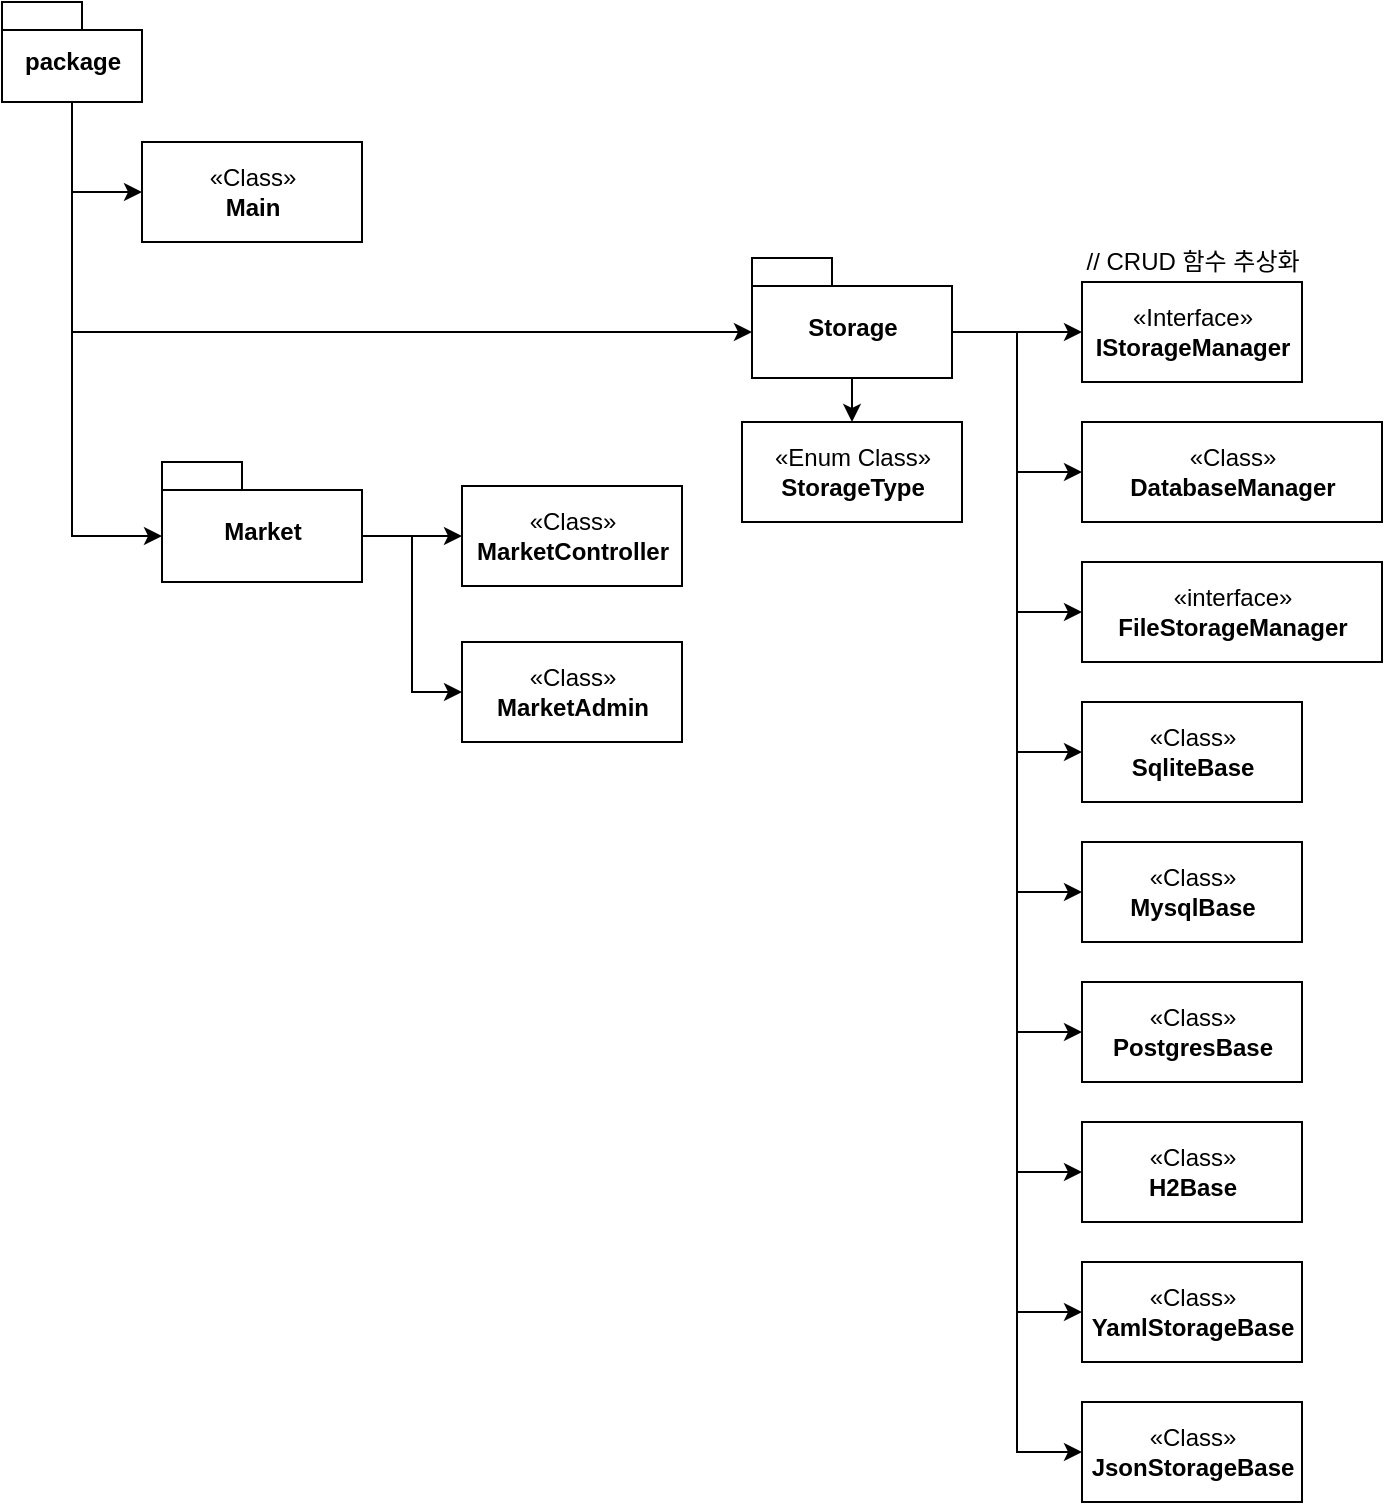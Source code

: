 <mxfile version="16.1.2" type="device" pages="4"><diagram id="8g2l3e9Lh8NWviOe_Osv" name="Package Structure"><mxGraphModel dx="1102" dy="929" grid="1" gridSize="10" guides="1" tooltips="1" connect="1" arrows="1" fold="1" page="1" pageScale="1" pageWidth="1390" pageHeight="980" math="0" shadow="0"><root><mxCell id="jXu5dRuh1sVqrX30nEAy-0"/><mxCell id="jXu5dRuh1sVqrX30nEAy-1" parent="jXu5dRuh1sVqrX30nEAy-0"/><mxCell id="jXu5dRuh1sVqrX30nEAy-5" style="edgeStyle=orthogonalEdgeStyle;rounded=0;orthogonalLoop=1;jettySize=auto;html=1;exitX=0.5;exitY=1;exitDx=0;exitDy=0;exitPerimeter=0;entryX=0;entryY=0.5;entryDx=0;entryDy=0;" parent="jXu5dRuh1sVqrX30nEAy-1" source="jXu5dRuh1sVqrX30nEAy-2" target="jXu5dRuh1sVqrX30nEAy-4" edge="1"><mxGeometry relative="1" as="geometry"/></mxCell><mxCell id="jXu5dRuh1sVqrX30nEAy-77" style="edgeStyle=orthogonalEdgeStyle;rounded=0;orthogonalLoop=1;jettySize=auto;html=1;exitX=0.5;exitY=1;exitDx=0;exitDy=0;exitPerimeter=0;entryX=0;entryY=0;entryDx=0;entryDy=37;entryPerimeter=0;" parent="jXu5dRuh1sVqrX30nEAy-1" source="jXu5dRuh1sVqrX30nEAy-2" target="jXu5dRuh1sVqrX30nEAy-74" edge="1"><mxGeometry relative="1" as="geometry"/></mxCell><mxCell id="vdqE6LDT6E_JYfUfkKG8-2" style="edgeStyle=orthogonalEdgeStyle;rounded=0;orthogonalLoop=1;jettySize=auto;html=1;exitX=0.5;exitY=1;exitDx=0;exitDy=0;exitPerimeter=0;entryX=0;entryY=0;entryDx=0;entryDy=37;entryPerimeter=0;" parent="jXu5dRuh1sVqrX30nEAy-1" source="jXu5dRuh1sVqrX30nEAy-2" target="vdqE6LDT6E_JYfUfkKG8-1" edge="1"><mxGeometry relative="1" as="geometry"/></mxCell><mxCell id="jXu5dRuh1sVqrX30nEAy-2" value="package" style="shape=folder;fontStyle=1;spacingTop=10;tabWidth=40;tabHeight=14;tabPosition=left;html=1;" parent="jXu5dRuh1sVqrX30nEAy-1" vertex="1"><mxGeometry x="120" y="80" width="70" height="50" as="geometry"/></mxCell><mxCell id="jXu5dRuh1sVqrX30nEAy-4" value="«Class»&lt;br&gt;&lt;b&gt;Main&lt;/b&gt;" style="html=1;" parent="jXu5dRuh1sVqrX30nEAy-1" vertex="1"><mxGeometry x="190" y="150" width="110" height="50" as="geometry"/></mxCell><mxCell id="vdqE6LDT6E_JYfUfkKG8-0" value="" style="group" parent="jXu5dRuh1sVqrX30nEAy-1" vertex="1" connectable="0"><mxGeometry x="495" y="200" width="315" height="630" as="geometry"/></mxCell><mxCell id="jXu5dRuh1sVqrX30nEAy-6" value="«Interface»&lt;br&gt;&lt;b&gt;IStorageManager&lt;/b&gt;" style="html=1;" parent="vdqE6LDT6E_JYfUfkKG8-0" vertex="1"><mxGeometry x="165" y="20" width="110" height="50" as="geometry"/></mxCell><mxCell id="jXu5dRuh1sVqrX30nEAy-10" value="«Class»&lt;br&gt;&lt;b&gt;DatabaseManager&lt;/b&gt;" style="html=1;" parent="vdqE6LDT6E_JYfUfkKG8-0" vertex="1"><mxGeometry x="165" y="90" width="150" height="50" as="geometry"/></mxCell><mxCell id="jXu5dRuh1sVqrX30nEAy-11" value="«Class»&lt;br&gt;&lt;b&gt;YamlStorageBase&lt;/b&gt;" style="html=1;" parent="vdqE6LDT6E_JYfUfkKG8-0" vertex="1"><mxGeometry x="165" y="510" width="110" height="50" as="geometry"/></mxCell><mxCell id="jXu5dRuh1sVqrX30nEAy-12" value="«Class»&lt;br&gt;&lt;b&gt;JsonStorageBase&lt;/b&gt;" style="html=1;" parent="vdqE6LDT6E_JYfUfkKG8-0" vertex="1"><mxGeometry x="165" y="580" width="110" height="50" as="geometry"/></mxCell><mxCell id="jXu5dRuh1sVqrX30nEAy-16" value="«Class»&lt;br&gt;&lt;b&gt;SqliteBase&lt;/b&gt;" style="html=1;" parent="vdqE6LDT6E_JYfUfkKG8-0" vertex="1"><mxGeometry x="165" y="230" width="110" height="50" as="geometry"/></mxCell><mxCell id="jXu5dRuh1sVqrX30nEAy-17" value="«Class»&lt;br&gt;&lt;b&gt;MysqlBase&lt;/b&gt;" style="html=1;" parent="vdqE6LDT6E_JYfUfkKG8-0" vertex="1"><mxGeometry x="165" y="300" width="110" height="50" as="geometry"/></mxCell><mxCell id="jXu5dRuh1sVqrX30nEAy-18" value="«Class»&lt;br&gt;&lt;b&gt;PostgresBase&lt;/b&gt;" style="html=1;" parent="vdqE6LDT6E_JYfUfkKG8-0" vertex="1"><mxGeometry x="165" y="370" width="110" height="50" as="geometry"/></mxCell><mxCell id="jXu5dRuh1sVqrX30nEAy-19" value="«Class»&lt;br&gt;&lt;b&gt;H2Base&lt;/b&gt;" style="html=1;" parent="vdqE6LDT6E_JYfUfkKG8-0" vertex="1"><mxGeometry x="165" y="440" width="110" height="50" as="geometry"/></mxCell><mxCell id="jXu5dRuh1sVqrX30nEAy-33" value="«interface»&lt;br&gt;&lt;b&gt;FileStorageManager&lt;/b&gt;" style="html=1;" parent="vdqE6LDT6E_JYfUfkKG8-0" vertex="1"><mxGeometry x="165" y="160" width="150" height="50" as="geometry"/></mxCell><mxCell id="jXu5dRuh1sVqrX30nEAy-69" value="// CRUD 함수 추상화" style="text;html=1;align=center;verticalAlign=middle;resizable=0;points=[];autosize=1;strokeColor=none;fillColor=none;" parent="vdqE6LDT6E_JYfUfkKG8-0" vertex="1"><mxGeometry x="155" width="130" height="20" as="geometry"/></mxCell><mxCell id="jXu5dRuh1sVqrX30nEAy-78" style="edgeStyle=orthogonalEdgeStyle;rounded=0;orthogonalLoop=1;jettySize=auto;html=1;exitX=0;exitY=0;exitDx=100;exitDy=37;exitPerimeter=0;entryX=0;entryY=0.5;entryDx=0;entryDy=0;" parent="vdqE6LDT6E_JYfUfkKG8-0" source="jXu5dRuh1sVqrX30nEAy-74" target="jXu5dRuh1sVqrX30nEAy-6" edge="1"><mxGeometry relative="1" as="geometry"/></mxCell><mxCell id="jXu5dRuh1sVqrX30nEAy-79" style="edgeStyle=orthogonalEdgeStyle;rounded=0;orthogonalLoop=1;jettySize=auto;html=1;exitX=0;exitY=0;exitDx=100;exitDy=37;exitPerimeter=0;entryX=0;entryY=0.5;entryDx=0;entryDy=0;" parent="vdqE6LDT6E_JYfUfkKG8-0" source="jXu5dRuh1sVqrX30nEAy-74" target="jXu5dRuh1sVqrX30nEAy-10" edge="1"><mxGeometry relative="1" as="geometry"/></mxCell><mxCell id="jXu5dRuh1sVqrX30nEAy-80" style="edgeStyle=orthogonalEdgeStyle;rounded=0;orthogonalLoop=1;jettySize=auto;html=1;exitX=0;exitY=0;exitDx=100;exitDy=37;exitPerimeter=0;entryX=0;entryY=0.5;entryDx=0;entryDy=0;" parent="vdqE6LDT6E_JYfUfkKG8-0" source="jXu5dRuh1sVqrX30nEAy-74" target="jXu5dRuh1sVqrX30nEAy-33" edge="1"><mxGeometry relative="1" as="geometry"/></mxCell><mxCell id="jXu5dRuh1sVqrX30nEAy-81" style="edgeStyle=orthogonalEdgeStyle;rounded=0;orthogonalLoop=1;jettySize=auto;html=1;exitX=0;exitY=0;exitDx=100;exitDy=37;exitPerimeter=0;entryX=0;entryY=0.5;entryDx=0;entryDy=0;" parent="vdqE6LDT6E_JYfUfkKG8-0" source="jXu5dRuh1sVqrX30nEAy-74" target="jXu5dRuh1sVqrX30nEAy-16" edge="1"><mxGeometry relative="1" as="geometry"/></mxCell><mxCell id="jXu5dRuh1sVqrX30nEAy-82" style="edgeStyle=orthogonalEdgeStyle;rounded=0;orthogonalLoop=1;jettySize=auto;html=1;exitX=0;exitY=0;exitDx=100;exitDy=37;exitPerimeter=0;entryX=0;entryY=0.5;entryDx=0;entryDy=0;" parent="vdqE6LDT6E_JYfUfkKG8-0" source="jXu5dRuh1sVqrX30nEAy-74" target="jXu5dRuh1sVqrX30nEAy-17" edge="1"><mxGeometry relative="1" as="geometry"/></mxCell><mxCell id="jXu5dRuh1sVqrX30nEAy-83" style="edgeStyle=orthogonalEdgeStyle;rounded=0;orthogonalLoop=1;jettySize=auto;html=1;exitX=0;exitY=0;exitDx=100;exitDy=37;exitPerimeter=0;entryX=0;entryY=0.5;entryDx=0;entryDy=0;" parent="vdqE6LDT6E_JYfUfkKG8-0" source="jXu5dRuh1sVqrX30nEAy-74" target="jXu5dRuh1sVqrX30nEAy-18" edge="1"><mxGeometry relative="1" as="geometry"/></mxCell><mxCell id="jXu5dRuh1sVqrX30nEAy-84" style="edgeStyle=orthogonalEdgeStyle;rounded=0;orthogonalLoop=1;jettySize=auto;html=1;exitX=0;exitY=0;exitDx=100;exitDy=37;exitPerimeter=0;entryX=0;entryY=0.5;entryDx=0;entryDy=0;" parent="vdqE6LDT6E_JYfUfkKG8-0" source="jXu5dRuh1sVqrX30nEAy-74" target="jXu5dRuh1sVqrX30nEAy-19" edge="1"><mxGeometry relative="1" as="geometry"/></mxCell><mxCell id="jXu5dRuh1sVqrX30nEAy-85" style="edgeStyle=orthogonalEdgeStyle;rounded=0;orthogonalLoop=1;jettySize=auto;html=1;exitX=0;exitY=0;exitDx=100;exitDy=37;exitPerimeter=0;entryX=0;entryY=0.5;entryDx=0;entryDy=0;" parent="vdqE6LDT6E_JYfUfkKG8-0" source="jXu5dRuh1sVqrX30nEAy-74" target="jXu5dRuh1sVqrX30nEAy-11" edge="1"><mxGeometry relative="1" as="geometry"/></mxCell><mxCell id="jXu5dRuh1sVqrX30nEAy-86" style="edgeStyle=orthogonalEdgeStyle;rounded=0;orthogonalLoop=1;jettySize=auto;html=1;exitX=0;exitY=0;exitDx=100;exitDy=37;exitPerimeter=0;entryX=0;entryY=0.5;entryDx=0;entryDy=0;" parent="vdqE6LDT6E_JYfUfkKG8-0" source="jXu5dRuh1sVqrX30nEAy-74" target="jXu5dRuh1sVqrX30nEAy-12" edge="1"><mxGeometry relative="1" as="geometry"/></mxCell><mxCell id="7xjHaD5DEUWvmYh5UpQe-1" style="edgeStyle=orthogonalEdgeStyle;rounded=0;orthogonalLoop=1;jettySize=auto;html=1;exitX=0.5;exitY=1;exitDx=0;exitDy=0;exitPerimeter=0;entryX=0.5;entryY=0;entryDx=0;entryDy=0;" parent="vdqE6LDT6E_JYfUfkKG8-0" source="jXu5dRuh1sVqrX30nEAy-74" target="7xjHaD5DEUWvmYh5UpQe-0" edge="1"><mxGeometry relative="1" as="geometry"/></mxCell><mxCell id="jXu5dRuh1sVqrX30nEAy-74" value="Storage" style="shape=folder;fontStyle=1;spacingTop=10;tabWidth=40;tabHeight=14;tabPosition=left;html=1;" parent="vdqE6LDT6E_JYfUfkKG8-0" vertex="1"><mxGeometry y="8" width="100" height="60" as="geometry"/></mxCell><mxCell id="7xjHaD5DEUWvmYh5UpQe-0" value="«Enum Class»&lt;br&gt;&lt;b&gt;StorageType&lt;/b&gt;" style="html=1;" parent="vdqE6LDT6E_JYfUfkKG8-0" vertex="1"><mxGeometry x="-5" y="90" width="110" height="50" as="geometry"/></mxCell><mxCell id="vdqE6LDT6E_JYfUfkKG8-4" style="edgeStyle=orthogonalEdgeStyle;rounded=0;orthogonalLoop=1;jettySize=auto;html=1;exitX=0;exitY=0;exitDx=100;exitDy=37;exitPerimeter=0;entryX=0;entryY=0.5;entryDx=0;entryDy=0;" parent="jXu5dRuh1sVqrX30nEAy-1" source="vdqE6LDT6E_JYfUfkKG8-1" target="vdqE6LDT6E_JYfUfkKG8-3" edge="1"><mxGeometry relative="1" as="geometry"/></mxCell><mxCell id="vdqE6LDT6E_JYfUfkKG8-6" style="edgeStyle=orthogonalEdgeStyle;rounded=0;orthogonalLoop=1;jettySize=auto;html=1;exitX=0;exitY=0;exitDx=100;exitDy=37;exitPerimeter=0;entryX=0;entryY=0.5;entryDx=0;entryDy=0;" parent="jXu5dRuh1sVqrX30nEAy-1" source="vdqE6LDT6E_JYfUfkKG8-1" target="vdqE6LDT6E_JYfUfkKG8-5" edge="1"><mxGeometry relative="1" as="geometry"/></mxCell><mxCell id="vdqE6LDT6E_JYfUfkKG8-1" value="Market" style="shape=folder;fontStyle=1;spacingTop=10;tabWidth=40;tabHeight=14;tabPosition=left;html=1;" parent="jXu5dRuh1sVqrX30nEAy-1" vertex="1"><mxGeometry x="200" y="310" width="100" height="60" as="geometry"/></mxCell><mxCell id="vdqE6LDT6E_JYfUfkKG8-3" value="«Class»&lt;br&gt;&lt;b&gt;MarketController&lt;/b&gt;" style="html=1;" parent="jXu5dRuh1sVqrX30nEAy-1" vertex="1"><mxGeometry x="350" y="322" width="110" height="50" as="geometry"/></mxCell><mxCell id="vdqE6LDT6E_JYfUfkKG8-5" value="«Class»&lt;br&gt;&lt;b&gt;MarketAdmin&lt;/b&gt;" style="html=1;" parent="jXu5dRuh1sVqrX30nEAy-1" vertex="1"><mxGeometry x="350" y="400" width="110" height="50" as="geometry"/></mxCell></root></mxGraphModel></diagram><diagram id="dvXfY3MOmKJrfFcrM4t0" name="Storage Package"><mxGraphModel dx="1550" dy="929" grid="1" gridSize="10" guides="1" tooltips="1" connect="1" arrows="1" fold="1" page="1" pageScale="1" pageWidth="1390" pageHeight="980" math="0" shadow="0"><root><mxCell id="-0ZvyyJkKlwgcJBBFP4B-0"/><mxCell id="-0ZvyyJkKlwgcJBBFP4B-1" parent="-0ZvyyJkKlwgcJBBFP4B-0"/><mxCell id="VVqCpfCaIv6gFy38LGN5-2" value="" style="group" parent="-0ZvyyJkKlwgcJBBFP4B-1" vertex="1" connectable="0"><mxGeometry x="160" y="80" width="700" height="520" as="geometry"/></mxCell><mxCell id="VVqCpfCaIv6gFy38LGN5-1" value="" style="rounded=0;whiteSpace=wrap;html=1;" parent="VVqCpfCaIv6gFy38LGN5-2" vertex="1"><mxGeometry width="700" height="520" as="geometry"/></mxCell><mxCell id="C9tClRJmRuyTmzDapR5P-0" value="" style="group" parent="VVqCpfCaIv6gFy38LGN5-2" vertex="1" connectable="0"><mxGeometry x="70" y="40" width="620" height="430" as="geometry"/></mxCell><mxCell id="C9tClRJmRuyTmzDapR5P-1" value="«Interface»&lt;br&gt;&lt;b&gt;DatabaseManager&lt;/b&gt;" style="html=1;" parent="C9tClRJmRuyTmzDapR5P-0" vertex="1"><mxGeometry x="270" y="20" width="110" height="50" as="geometry"/></mxCell><mxCell id="C9tClRJmRuyTmzDapR5P-2" value="«Class»&lt;br&gt;&lt;b&gt;SqliteBase&lt;/b&gt;" style="html=1;" parent="C9tClRJmRuyTmzDapR5P-0" vertex="1"><mxGeometry y="380" width="110" height="50" as="geometry"/></mxCell><mxCell id="C9tClRJmRuyTmzDapR5P-3" value="«Class»&lt;br&gt;&lt;b&gt;MysqlBase&lt;/b&gt;" style="html=1;" parent="C9tClRJmRuyTmzDapR5P-0" vertex="1"><mxGeometry x="135" y="130" width="110" height="50" as="geometry"/></mxCell><mxCell id="C9tClRJmRuyTmzDapR5P-4" style="edgeStyle=orthogonalEdgeStyle;rounded=0;orthogonalLoop=1;jettySize=auto;html=1;exitX=0.5;exitY=1;exitDx=0;exitDy=0;entryX=0.75;entryY=0;entryDx=0;entryDy=0;" parent="C9tClRJmRuyTmzDapR5P-0" source="C9tClRJmRuyTmzDapR5P-1" target="C9tClRJmRuyTmzDapR5P-3" edge="1"><mxGeometry relative="1" as="geometry"/></mxCell><mxCell id="C9tClRJmRuyTmzDapR5P-5" value="«Class»&lt;br&gt;&lt;b&gt;PostgresBase&lt;/b&gt;" style="html=1;" parent="C9tClRJmRuyTmzDapR5P-0" vertex="1"><mxGeometry x="270" y="130" width="110" height="50" as="geometry"/></mxCell><mxCell id="C9tClRJmRuyTmzDapR5P-6" style="edgeStyle=orthogonalEdgeStyle;rounded=0;orthogonalLoop=1;jettySize=auto;html=1;exitX=0.5;exitY=1;exitDx=0;exitDy=0;entryX=0.75;entryY=0;entryDx=0;entryDy=0;" parent="C9tClRJmRuyTmzDapR5P-0" source="C9tClRJmRuyTmzDapR5P-1" target="C9tClRJmRuyTmzDapR5P-5" edge="1"><mxGeometry relative="1" as="geometry"/></mxCell><mxCell id="C9tClRJmRuyTmzDapR5P-7" value="«Class»&lt;br&gt;&lt;b&gt;H2Base&lt;/b&gt;" style="html=1;" parent="C9tClRJmRuyTmzDapR5P-0" vertex="1"><mxGeometry x="390" y="380" width="110" height="50" as="geometry"/></mxCell><mxCell id="C9tClRJmRuyTmzDapR5P-8" value="«Class»&lt;br&gt;&lt;b&gt;YamlStorageBase&lt;/b&gt;" style="html=1;" parent="C9tClRJmRuyTmzDapR5P-0" vertex="1"><mxGeometry x="130" y="380" width="110" height="50" as="geometry"/></mxCell><mxCell id="C9tClRJmRuyTmzDapR5P-9" value="«Class»&lt;br&gt;&lt;b&gt;JsonStorageBase&lt;/b&gt;" style="html=1;" parent="C9tClRJmRuyTmzDapR5P-0" vertex="1"><mxGeometry x="260" y="380" width="110" height="50" as="geometry"/></mxCell><mxCell id="C9tClRJmRuyTmzDapR5P-10" style="edgeStyle=orthogonalEdgeStyle;rounded=0;orthogonalLoop=1;jettySize=auto;html=1;exitX=0.5;exitY=1;exitDx=0;exitDy=0;entryX=0.25;entryY=0;entryDx=0;entryDy=0;" parent="C9tClRJmRuyTmzDapR5P-0" source="C9tClRJmRuyTmzDapR5P-14" target="C9tClRJmRuyTmzDapR5P-2" edge="1"><mxGeometry relative="1" as="geometry"/></mxCell><mxCell id="C9tClRJmRuyTmzDapR5P-11" style="edgeStyle=orthogonalEdgeStyle;rounded=0;orthogonalLoop=1;jettySize=auto;html=1;exitX=0.5;exitY=1;exitDx=0;exitDy=0;entryX=0.25;entryY=0;entryDx=0;entryDy=0;" parent="C9tClRJmRuyTmzDapR5P-0" source="C9tClRJmRuyTmzDapR5P-14" target="C9tClRJmRuyTmzDapR5P-8" edge="1"><mxGeometry relative="1" as="geometry"/></mxCell><mxCell id="C9tClRJmRuyTmzDapR5P-12" style="edgeStyle=orthogonalEdgeStyle;rounded=0;orthogonalLoop=1;jettySize=auto;html=1;exitX=0.5;exitY=1;exitDx=0;exitDy=0;entryX=0.25;entryY=0;entryDx=0;entryDy=0;" parent="C9tClRJmRuyTmzDapR5P-0" source="C9tClRJmRuyTmzDapR5P-14" target="C9tClRJmRuyTmzDapR5P-9" edge="1"><mxGeometry relative="1" as="geometry"/></mxCell><mxCell id="C9tClRJmRuyTmzDapR5P-13" style="edgeStyle=orthogonalEdgeStyle;rounded=0;orthogonalLoop=1;jettySize=auto;html=1;exitX=0.5;exitY=1;exitDx=0;exitDy=0;entryX=0.25;entryY=0;entryDx=0;entryDy=0;" parent="C9tClRJmRuyTmzDapR5P-0" source="C9tClRJmRuyTmzDapR5P-14" target="C9tClRJmRuyTmzDapR5P-7" edge="1"><mxGeometry relative="1" as="geometry"/></mxCell><mxCell id="C9tClRJmRuyTmzDapR5P-14" value="«interface»&lt;br&gt;&lt;b&gt;FileStorageManager&lt;/b&gt;" style="html=1;" parent="C9tClRJmRuyTmzDapR5P-0" vertex="1"><mxGeometry x="270" y="250" width="150" height="50" as="geometry"/></mxCell><mxCell id="C9tClRJmRuyTmzDapR5P-15" style="edgeStyle=orthogonalEdgeStyle;rounded=0;orthogonalLoop=1;jettySize=auto;html=1;exitX=0.5;exitY=1;exitDx=0;exitDy=0;entryX=0.75;entryY=0;entryDx=0;entryDy=0;" parent="C9tClRJmRuyTmzDapR5P-0" source="C9tClRJmRuyTmzDapR5P-19" target="C9tClRJmRuyTmzDapR5P-2" edge="1"><mxGeometry relative="1" as="geometry"/></mxCell><mxCell id="C9tClRJmRuyTmzDapR5P-16" style="edgeStyle=orthogonalEdgeStyle;rounded=0;orthogonalLoop=1;jettySize=auto;html=1;exitX=0.5;exitY=1;exitDx=0;exitDy=0;entryX=0.75;entryY=0;entryDx=0;entryDy=0;" parent="C9tClRJmRuyTmzDapR5P-0" source="C9tClRJmRuyTmzDapR5P-19" target="C9tClRJmRuyTmzDapR5P-8" edge="1"><mxGeometry relative="1" as="geometry"/></mxCell><mxCell id="C9tClRJmRuyTmzDapR5P-17" style="edgeStyle=orthogonalEdgeStyle;rounded=0;orthogonalLoop=1;jettySize=auto;html=1;exitX=0.5;exitY=1;exitDx=0;exitDy=0;entryX=0.75;entryY=0;entryDx=0;entryDy=0;" parent="C9tClRJmRuyTmzDapR5P-0" source="C9tClRJmRuyTmzDapR5P-19" target="C9tClRJmRuyTmzDapR5P-9" edge="1"><mxGeometry relative="1" as="geometry"/></mxCell><mxCell id="C9tClRJmRuyTmzDapR5P-18" style="edgeStyle=orthogonalEdgeStyle;rounded=0;orthogonalLoop=1;jettySize=auto;html=1;exitX=0.5;exitY=1;exitDx=0;exitDy=0;entryX=0.75;entryY=0;entryDx=0;entryDy=0;" parent="C9tClRJmRuyTmzDapR5P-0" source="C9tClRJmRuyTmzDapR5P-19" target="C9tClRJmRuyTmzDapR5P-7" edge="1"><mxGeometry relative="1" as="geometry"/></mxCell><mxCell id="C9tClRJmRuyTmzDapR5P-19" value="«Interface»&lt;br&gt;&lt;b&gt;IStorageManager&lt;/b&gt;" style="html=1;" parent="C9tClRJmRuyTmzDapR5P-0" vertex="1"><mxGeometry x="80" y="280" width="110" height="50" as="geometry"/></mxCell><mxCell id="C9tClRJmRuyTmzDapR5P-20" style="edgeStyle=orthogonalEdgeStyle;rounded=0;orthogonalLoop=1;jettySize=auto;html=1;exitX=0.5;exitY=1;exitDx=0;exitDy=0;entryX=0.25;entryY=0;entryDx=0;entryDy=0;" parent="C9tClRJmRuyTmzDapR5P-0" source="C9tClRJmRuyTmzDapR5P-22" target="C9tClRJmRuyTmzDapR5P-3" edge="1"><mxGeometry relative="1" as="geometry"/></mxCell><mxCell id="C9tClRJmRuyTmzDapR5P-21" style="edgeStyle=orthogonalEdgeStyle;rounded=0;orthogonalLoop=1;jettySize=auto;html=1;exitX=0.5;exitY=1;exitDx=0;exitDy=0;entryX=0.25;entryY=0;entryDx=0;entryDy=0;" parent="C9tClRJmRuyTmzDapR5P-0" source="C9tClRJmRuyTmzDapR5P-22" target="C9tClRJmRuyTmzDapR5P-5" edge="1"><mxGeometry relative="1" as="geometry"/></mxCell><mxCell id="C9tClRJmRuyTmzDapR5P-22" value="«Interface»&lt;br&gt;&lt;b&gt;IStorageManager&lt;/b&gt;" style="html=1;" parent="C9tClRJmRuyTmzDapR5P-0" vertex="1"><mxGeometry x="135" y="40" width="110" height="50" as="geometry"/></mxCell><mxCell id="C9tClRJmRuyTmzDapR5P-23" value="// Connection 관리용" style="text;html=1;align=center;verticalAlign=middle;resizable=0;points=[];autosize=1;strokeColor=none;fillColor=none;" parent="C9tClRJmRuyTmzDapR5P-0" vertex="1"><mxGeometry x="260" width="130" height="20" as="geometry"/></mxCell><mxCell id="C9tClRJmRuyTmzDapR5P-24" value="// File Load용" style="text;html=1;align=center;verticalAlign=middle;resizable=0;points=[];autosize=1;strokeColor=none;fillColor=none;" parent="C9tClRJmRuyTmzDapR5P-0" vertex="1"><mxGeometry x="270" y="230" width="90" height="20" as="geometry"/></mxCell><mxCell id="C9tClRJmRuyTmzDapR5P-25" value="// CRUD 함수 추상화" style="text;html=1;align=center;verticalAlign=middle;resizable=0;points=[];autosize=1;strokeColor=none;fillColor=none;" parent="C9tClRJmRuyTmzDapR5P-0" vertex="1"><mxGeometry x="125" y="20" width="130" height="20" as="geometry"/></mxCell><mxCell id="C9tClRJmRuyTmzDapR5P-26" value="// CRUD 함수 추상화" style="text;html=1;align=center;verticalAlign=middle;resizable=0;points=[];autosize=1;strokeColor=none;fillColor=none;" parent="C9tClRJmRuyTmzDapR5P-0" vertex="1"><mxGeometry x="70" y="260" width="130" height="20" as="geometry"/></mxCell><mxCell id="C9tClRJmRuyTmzDapR5P-27" style="edgeStyle=orthogonalEdgeStyle;rounded=0;orthogonalLoop=1;jettySize=auto;html=1;exitX=0;exitY=0.5;exitDx=0;exitDy=0;entryX=0.5;entryY=1;entryDx=0;entryDy=0;" parent="C9tClRJmRuyTmzDapR5P-0" source="C9tClRJmRuyTmzDapR5P-31" target="C9tClRJmRuyTmzDapR5P-5" edge="1"><mxGeometry relative="1" as="geometry"/></mxCell><mxCell id="C9tClRJmRuyTmzDapR5P-28" style="edgeStyle=orthogonalEdgeStyle;rounded=0;orthogonalLoop=1;jettySize=auto;html=1;exitX=0;exitY=0.5;exitDx=0;exitDy=0;" parent="C9tClRJmRuyTmzDapR5P-0" source="C9tClRJmRuyTmzDapR5P-31" target="C9tClRJmRuyTmzDapR5P-3" edge="1"><mxGeometry relative="1" as="geometry"/></mxCell><mxCell id="C9tClRJmRuyTmzDapR5P-29" style="edgeStyle=orthogonalEdgeStyle;rounded=0;orthogonalLoop=1;jettySize=auto;html=1;exitX=0.5;exitY=1;exitDx=0;exitDy=0;entryX=0.5;entryY=1;entryDx=0;entryDy=0;" parent="C9tClRJmRuyTmzDapR5P-0" source="C9tClRJmRuyTmzDapR5P-31" target="C9tClRJmRuyTmzDapR5P-7" edge="1"><mxGeometry relative="1" as="geometry"/></mxCell><mxCell id="C9tClRJmRuyTmzDapR5P-30" style="edgeStyle=orthogonalEdgeStyle;rounded=0;orthogonalLoop=1;jettySize=auto;html=1;exitX=0.5;exitY=1;exitDx=0;exitDy=0;entryX=0.5;entryY=1;entryDx=0;entryDy=0;" parent="C9tClRJmRuyTmzDapR5P-0" source="C9tClRJmRuyTmzDapR5P-31" target="C9tClRJmRuyTmzDapR5P-2" edge="1"><mxGeometry relative="1" as="geometry"/></mxCell><mxCell id="C9tClRJmRuyTmzDapR5P-31" value="«Class»&lt;br&gt;&lt;b&gt;SqlBase&lt;/b&gt;" style="html=1;" parent="C9tClRJmRuyTmzDapR5P-0" vertex="1"><mxGeometry x="500" y="190" width="110" height="50" as="geometry"/></mxCell><mxCell id="C9tClRJmRuyTmzDapR5P-32" value="// CRUD SQL 구현용" style="text;html=1;align=center;verticalAlign=middle;resizable=0;points=[];autosize=1;strokeColor=none;fillColor=none;" parent="C9tClRJmRuyTmzDapR5P-0" vertex="1"><mxGeometry x="490" y="170" width="130" height="20" as="geometry"/></mxCell><mxCell id="VVqCpfCaIv6gFy38LGN5-0" value="Storage" style="shape=folder;fontStyle=1;spacingTop=10;tabWidth=40;tabHeight=14;tabPosition=left;html=1;" parent="VVqCpfCaIv6gFy38LGN5-2" vertex="1"><mxGeometry x="20" y="20" width="140" height="75" as="geometry"/></mxCell></root></mxGraphModel></diagram><diagram id="7A-Eyk3ic3h2607zJFtM" name="Storage Implement"><mxGraphModel dx="1038" dy="641" grid="1" gridSize="10" guides="1" tooltips="1" connect="1" arrows="1" fold="1" page="1" pageScale="1" pageWidth="1390" pageHeight="980" math="0" shadow="0"><root><mxCell id="dFdHJvfPkQv6l0FPiZsA-0"/><mxCell id="dFdHJvfPkQv6l0FPiZsA-1" parent="dFdHJvfPkQv6l0FPiZsA-0"/><mxCell id="SrhXeDjsMkliScoEDsfC-0" value="" style="group" parent="dFdHJvfPkQv6l0FPiZsA-1" vertex="1" connectable="0"><mxGeometry x="40" y="20" width="670" height="450" as="geometry"/></mxCell><mxCell id="SrhXeDjsMkliScoEDsfC-1" value="" style="rounded=0;whiteSpace=wrap;html=1;" parent="SrhXeDjsMkliScoEDsfC-0" vertex="1"><mxGeometry width="670" height="450" as="geometry"/></mxCell><mxCell id="SrhXeDjsMkliScoEDsfC-3" value="«Interface»&lt;br&gt;&lt;b&gt;DatabaseManager&lt;/b&gt;" style="html=1;" parent="SrhXeDjsMkliScoEDsfC-0" vertex="1"><mxGeometry x="122.429" y="229.993" width="105.286" height="43.269" as="geometry"/></mxCell><mxCell id="SrhXeDjsMkliScoEDsfC-5" value="«Class»&lt;br&gt;&lt;b&gt;MysqlBase&lt;/b&gt;" style="html=1;" parent="SrhXeDjsMkliScoEDsfC-0" vertex="1"><mxGeometry x="80.074" y="376.725" width="105.286" height="43.269" as="geometry"/></mxCell><mxCell id="SrhXeDjsMkliScoEDsfC-25" value="// Connection 관리용" style="text;html=1;align=center;verticalAlign=middle;resizable=0;points=[];autosize=1;strokeColor=none;fillColor=none;" parent="SrhXeDjsMkliScoEDsfC-0" vertex="1"><mxGeometry x="110.067" y="209.995" width="130" height="20" as="geometry"/></mxCell><mxCell id="SrhXeDjsMkliScoEDsfC-115" value="«Class»&lt;br&gt;&lt;b&gt;SqlBase&lt;/b&gt;" style="html=1;" parent="SrhXeDjsMkliScoEDsfC-0" vertex="1"><mxGeometry x="269.641" y="270.568" width="105.286" height="43.269" as="geometry"/></mxCell><mxCell id="SrhXeDjsMkliScoEDsfC-35" value="Storage" style="shape=folder;fontStyle=1;spacingTop=10;tabWidth=40;tabHeight=14;tabPosition=left;html=1;" parent="SrhXeDjsMkliScoEDsfC-0" vertex="1"><mxGeometry x="19.143" y="17.308" width="134" height="64.904" as="geometry"/></mxCell><mxCell id="SrhXeDjsMkliScoEDsfC-34" value="// CRUD SQL 구현용" style="text;html=1;align=center;verticalAlign=middle;resizable=0;points=[];autosize=1;strokeColor=none;fillColor=none;" parent="SrhXeDjsMkliScoEDsfC-0" vertex="1"><mxGeometry x="238.07" y="253.261" width="130" height="20" as="geometry"/></mxCell><mxCell id="SrhXeDjsMkliScoEDsfC-117" style="edgeStyle=orthogonalEdgeStyle;rounded=0;orthogonalLoop=1;jettySize=auto;html=1;exitX=0.5;exitY=0;exitDx=0;exitDy=0;" parent="SrhXeDjsMkliScoEDsfC-0" source="SrhXeDjsMkliScoEDsfC-5" target="SrhXeDjsMkliScoEDsfC-115" edge="1"><mxGeometry relative="1" as="geometry"/></mxCell><mxCell id="SrhXeDjsMkliScoEDsfC-121" style="edgeStyle=orthogonalEdgeStyle;rounded=0;orthogonalLoop=1;jettySize=auto;html=1;exitX=0.25;exitY=0;exitDx=0;exitDy=0;entryX=0.5;entryY=1;entryDx=0;entryDy=0;" parent="SrhXeDjsMkliScoEDsfC-0" source="SrhXeDjsMkliScoEDsfC-5" target="SrhXeDjsMkliScoEDsfC-3" edge="1"><mxGeometry relative="1" as="geometry"/></mxCell><mxCell id="SrhXeDjsMkliScoEDsfC-119" style="edgeStyle=orthogonalEdgeStyle;rounded=0;orthogonalLoop=1;jettySize=auto;html=1;exitX=0.5;exitY=0;exitDx=0;exitDy=0;" parent="SrhXeDjsMkliScoEDsfC-0" source="SrhXeDjsMkliScoEDsfC-9" target="SrhXeDjsMkliScoEDsfC-115" edge="1"><mxGeometry relative="1" as="geometry"/></mxCell><mxCell id="SrhXeDjsMkliScoEDsfC-123" style="edgeStyle=orthogonalEdgeStyle;rounded=0;orthogonalLoop=1;jettySize=auto;html=1;exitX=0.25;exitY=0;exitDx=0;exitDy=0;entryX=0.5;entryY=1;entryDx=0;entryDy=0;" parent="SrhXeDjsMkliScoEDsfC-0" source="SrhXeDjsMkliScoEDsfC-9" target="SrhXeDjsMkliScoEDsfC-16" edge="1"><mxGeometry relative="1" as="geometry"/></mxCell><mxCell id="SrhXeDjsMkliScoEDsfC-9" value="«Class»&lt;br&gt;&lt;b&gt;H2Base&lt;/b&gt;" style="html=1;" parent="SrhXeDjsMkliScoEDsfC-0" vertex="1"><mxGeometry x="445.066" y="376.722" width="105.286" height="43.269" as="geometry"/></mxCell><mxCell id="SrhXeDjsMkliScoEDsfC-16" value="«interface»&lt;br&gt;&lt;b&gt;FileStorageManager&lt;/b&gt;" style="html=1;" parent="SrhXeDjsMkliScoEDsfC-0" vertex="1"><mxGeometry x="399.629" y="59.332" width="143.571" height="43.269" as="geometry"/></mxCell><mxCell id="SrhXeDjsMkliScoEDsfC-26" value="// File Load용" style="text;html=1;align=center;verticalAlign=middle;resizable=0;points=[];autosize=1;strokeColor=none;fillColor=none;" parent="SrhXeDjsMkliScoEDsfC-0" vertex="1"><mxGeometry x="426.419" y="40.004" width="90" height="20" as="geometry"/></mxCell><mxCell id="SrhXeDjsMkliScoEDsfC-120" style="edgeStyle=orthogonalEdgeStyle;rounded=0;orthogonalLoop=1;jettySize=auto;html=1;exitX=0.5;exitY=0;exitDx=0;exitDy=0;entryX=0.5;entryY=1;entryDx=0;entryDy=0;" parent="SrhXeDjsMkliScoEDsfC-0" source="SrhXeDjsMkliScoEDsfC-115" target="SrhXeDjsMkliScoEDsfC-24" edge="1"><mxGeometry relative="1" as="geometry"/></mxCell><mxCell id="SrhXeDjsMkliScoEDsfC-24" value="«Interface»&lt;br&gt;&lt;b&gt;IStorageManager&lt;/b&gt;" style="html=1;" parent="SrhXeDjsMkliScoEDsfC-0" vertex="1"><mxGeometry x="269.644" y="60.001" width="105.286" height="43.269" as="geometry"/></mxCell><mxCell id="SrhXeDjsMkliScoEDsfC-27" value="// CRUD 함수 추상화" style="text;html=1;align=center;verticalAlign=middle;resizable=0;points=[];autosize=1;strokeColor=none;fillColor=none;" parent="SrhXeDjsMkliScoEDsfC-0" vertex="1"><mxGeometry x="260.283" y="40.003" width="130" height="20" as="geometry"/></mxCell><mxCell id="SrhXeDjsMkliScoEDsfC-4" value="«Class»&lt;br&gt;&lt;b&gt;SqliteBase&lt;/b&gt;" style="html=1;" parent="SrhXeDjsMkliScoEDsfC-0" vertex="1"><mxGeometry x="321.13" y="376.722" width="105.286" height="43.269" as="geometry"/></mxCell><mxCell id="SrhXeDjsMkliScoEDsfC-116" style="edgeStyle=orthogonalEdgeStyle;rounded=0;orthogonalLoop=1;jettySize=auto;html=1;exitX=0.5;exitY=0;exitDx=0;exitDy=0;" parent="SrhXeDjsMkliScoEDsfC-0" source="SrhXeDjsMkliScoEDsfC-4" target="SrhXeDjsMkliScoEDsfC-115" edge="1"><mxGeometry relative="1" as="geometry"/></mxCell><mxCell id="SrhXeDjsMkliScoEDsfC-124" style="edgeStyle=orthogonalEdgeStyle;rounded=0;orthogonalLoop=1;jettySize=auto;html=1;exitX=0.75;exitY=0;exitDx=0;exitDy=0;" parent="SrhXeDjsMkliScoEDsfC-0" source="SrhXeDjsMkliScoEDsfC-4" target="SrhXeDjsMkliScoEDsfC-16" edge="1"><mxGeometry relative="1" as="geometry"/></mxCell><mxCell id="SrhXeDjsMkliScoEDsfC-7" value="«Class»&lt;br&gt;&lt;b&gt;PostgresBase&lt;/b&gt;" style="html=1;" parent="SrhXeDjsMkliScoEDsfC-0" vertex="1"><mxGeometry x="200.069" y="376.725" width="105.286" height="43.269" as="geometry"/></mxCell><mxCell id="SrhXeDjsMkliScoEDsfC-118" style="edgeStyle=orthogonalEdgeStyle;rounded=0;orthogonalLoop=1;jettySize=auto;html=1;exitX=0.5;exitY=0;exitDx=0;exitDy=0;" parent="SrhXeDjsMkliScoEDsfC-0" source="SrhXeDjsMkliScoEDsfC-7" target="SrhXeDjsMkliScoEDsfC-115" edge="1"><mxGeometry relative="1" as="geometry"/></mxCell><mxCell id="SrhXeDjsMkliScoEDsfC-122" style="edgeStyle=orthogonalEdgeStyle;rounded=0;orthogonalLoop=1;jettySize=auto;html=1;exitX=0.25;exitY=0;exitDx=0;exitDy=0;" parent="SrhXeDjsMkliScoEDsfC-0" source="SrhXeDjsMkliScoEDsfC-7" target="SrhXeDjsMkliScoEDsfC-3" edge="1"><mxGeometry relative="1" as="geometry"/></mxCell><mxCell id="SrhXeDjsMkliScoEDsfC-152" style="edgeStyle=orthogonalEdgeStyle;rounded=0;orthogonalLoop=1;jettySize=auto;html=1;exitX=0.75;exitY=0;exitDx=0;exitDy=0;" parent="SrhXeDjsMkliScoEDsfC-0" source="SrhXeDjsMkliScoEDsfC-11" target="SrhXeDjsMkliScoEDsfC-16" edge="1"><mxGeometry relative="1" as="geometry"/></mxCell><mxCell id="SrhXeDjsMkliScoEDsfC-153" style="edgeStyle=orthogonalEdgeStyle;rounded=0;orthogonalLoop=1;jettySize=auto;html=1;exitX=0.25;exitY=0;exitDx=0;exitDy=0;" parent="SrhXeDjsMkliScoEDsfC-0" source="SrhXeDjsMkliScoEDsfC-11" target="SrhXeDjsMkliScoEDsfC-24" edge="1"><mxGeometry relative="1" as="geometry"/></mxCell><mxCell id="SrhXeDjsMkliScoEDsfC-11" value="«Class»&lt;br&gt;&lt;b&gt;JsonStorageBase&lt;/b&gt;" style="html=1;" parent="SrhXeDjsMkliScoEDsfC-0" vertex="1"><mxGeometry x="480.987" y="160.002" width="105.286" height="43.269" as="geometry"/></mxCell><mxCell id="SrhXeDjsMkliScoEDsfC-151" style="edgeStyle=orthogonalEdgeStyle;rounded=0;orthogonalLoop=1;jettySize=auto;html=1;exitX=0.75;exitY=0;exitDx=0;exitDy=0;entryX=0.5;entryY=1;entryDx=0;entryDy=0;" parent="SrhXeDjsMkliScoEDsfC-0" source="SrhXeDjsMkliScoEDsfC-135" target="SrhXeDjsMkliScoEDsfC-16" edge="1"><mxGeometry relative="1" as="geometry"/></mxCell><mxCell id="SrhXeDjsMkliScoEDsfC-154" style="edgeStyle=orthogonalEdgeStyle;rounded=0;orthogonalLoop=1;jettySize=auto;html=1;exitX=0.25;exitY=0;exitDx=0;exitDy=0;" parent="SrhXeDjsMkliScoEDsfC-0" source="SrhXeDjsMkliScoEDsfC-135" target="SrhXeDjsMkliScoEDsfC-24" edge="1"><mxGeometry relative="1" as="geometry"/></mxCell><mxCell id="SrhXeDjsMkliScoEDsfC-135" value="«Class»&lt;br&gt;&lt;b&gt;YamlStorageBase&lt;/b&gt;" style="html=1;" parent="SrhXeDjsMkliScoEDsfC-0" vertex="1"><mxGeometry x="356.559" y="160.002" width="105.286" height="43.269" as="geometry"/></mxCell><mxCell id="SrhXeDjsMkliScoEDsfC-36" value="&lt;p style=&quot;margin: 0px ; margin-top: 4px ; text-align: center&quot;&gt;&lt;i&gt;&amp;lt;&amp;lt;Interface&amp;gt;&amp;gt;&lt;/i&gt;&lt;br&gt;&lt;b&gt;StorageManager&lt;/b&gt;&lt;/p&gt;&lt;hr size=&quot;1&quot;&gt;&lt;p style=&quot;margin: 0px ; margin-left: 4px&quot;&gt;# plugin: javaPlugin&lt;/p&gt;&lt;hr size=&quot;1&quot;&gt;&lt;p style=&quot;margin: 0px ; margin-left: 4px&quot;&gt;+ addItemData(ItemData): boolean&lt;/p&gt;&lt;p style=&quot;margin: 0px ; margin-left: 4px&quot;&gt;+ getMarketData: List&amp;lt;ItemData&amp;gt;&lt;br&gt;+ getMarketData(Material): List&amp;lt;ItemData&amp;gt;&lt;/p&gt;&lt;p style=&quot;margin: 0px ; margin-left: 4px&quot;&gt;+ syncItemData(ItemData): boolean&lt;/p&gt;&lt;p style=&quot;margin: 0px ; margin-left: 4px&quot;&gt;+ delItemData(ItemData): boolean&lt;/p&gt;" style="verticalAlign=top;align=left;overflow=fill;fontSize=12;fontFamily=Helvetica;html=1;" parent="dFdHJvfPkQv6l0FPiZsA-1" vertex="1"><mxGeometry x="930" y="20" width="290" height="170" as="geometry"/></mxCell><mxCell id="SrhXeDjsMkliScoEDsfC-41" value="&lt;p style=&quot;margin: 0px ; margin-top: 4px ; text-align: center&quot;&gt;&lt;i&gt;&amp;lt;&amp;lt;Interface&amp;gt;&amp;gt;&lt;/i&gt;&lt;br&gt;&lt;b&gt;DatabaseConnection&lt;/b&gt;&lt;/p&gt;&lt;hr size=&quot;1&quot;&gt;&lt;p style=&quot;margin: 0px ; margin-left: 4px&quot;&gt;# plugin: javaPlugin&lt;/p&gt;&lt;hr size=&quot;1&quot;&gt;&lt;p style=&quot;margin: 0px ; margin-left: 4px&quot;&gt;+ createConnection(): boolean&lt;br&gt;&lt;/p&gt;&lt;p style=&quot;margin: 0px ; margin-left: 4px&quot;&gt;+ getConnection(): Database.Companion&lt;/p&gt;&lt;p style=&quot;margin: 0px ; margin-left: 4px&quot;&gt;+ close(): boolean&lt;/p&gt;" style="verticalAlign=top;align=left;overflow=fill;fontSize=12;fontFamily=Helvetica;html=1;" parent="dFdHJvfPkQv6l0FPiZsA-1" vertex="1"><mxGeometry x="1005" y="530" width="300" height="180" as="geometry"/></mxCell><mxCell id="SrhXeDjsMkliScoEDsfC-86" style="edgeStyle=orthogonalEdgeStyle;rounded=0;orthogonalLoop=1;jettySize=auto;html=1;exitX=0.5;exitY=0;exitDx=0;exitDy=0;entryX=0.5;entryY=1;entryDx=0;entryDy=0;" parent="dFdHJvfPkQv6l0FPiZsA-1" source="SrhXeDjsMkliScoEDsfC-42" target="SrhXeDjsMkliScoEDsfC-36" edge="1"><mxGeometry relative="1" as="geometry"/></mxCell><mxCell id="SrhXeDjsMkliScoEDsfC-42" value="SqlBase" style="swimlane;fontStyle=1;align=center;verticalAlign=top;childLayout=stackLayout;horizontal=1;startSize=26;horizontalStack=0;resizeParent=1;resizeParentMax=0;resizeLast=0;collapsible=1;marginBottom=0;" parent="dFdHJvfPkQv6l0FPiZsA-1" vertex="1"><mxGeometry x="1120" y="250" width="240" height="248" as="geometry"/></mxCell><mxCell id="SrhXeDjsMkliScoEDsfC-43" value="- database: Database.Companion" style="text;strokeColor=none;fillColor=none;align=left;verticalAlign=top;spacingLeft=4;spacingRight=4;overflow=hidden;rotatable=0;points=[[0,0.5],[1,0.5]];portConstraint=eastwest;" parent="SrhXeDjsMkliScoEDsfC-42" vertex="1"><mxGeometry y="26" width="240" height="64" as="geometry"/></mxCell><mxCell id="SrhXeDjsMkliScoEDsfC-44" value="" style="line;strokeWidth=1;fillColor=none;align=left;verticalAlign=middle;spacingTop=-1;spacingLeft=3;spacingRight=3;rotatable=0;labelPosition=right;points=[];portConstraint=eastwest;" parent="SrhXeDjsMkliScoEDsfC-42" vertex="1"><mxGeometry y="90" width="240" height="8" as="geometry"/></mxCell><mxCell id="SrhXeDjsMkliScoEDsfC-45" value="+ setConnection(Database.Companion)&#10;+ getConnection(): Database.Companion&#10;&#10;+ addItemData(ItemData): boolean&#10;+ getMarketData: List&lt;ItemData&gt;&#10;+ getMarketData(Material): List&lt;ItemData&gt;&#10;+ syncItemData(ItemData): boolean&#10;+ delItemData(ItemData): boolean" style="text;align=left;verticalAlign=top;spacingLeft=4;spacingRight=4;overflow=hidden;rotatable=0;points=[[0,0.5],[1,0.5]];portConstraint=eastwest;" parent="SrhXeDjsMkliScoEDsfC-42" vertex="1"><mxGeometry y="98" width="240" height="150" as="geometry"/></mxCell><mxCell id="SrhXeDjsMkliScoEDsfC-63" value="MysqlConnection" style="swimlane;fontStyle=1;align=center;verticalAlign=top;childLayout=stackLayout;horizontal=1;startSize=26;horizontalStack=0;resizeParent=1;resizeParentMax=0;resizeLast=0;collapsible=1;marginBottom=0;strokeColor=default;fillColor=default;" parent="dFdHJvfPkQv6l0FPiZsA-1" vertex="1"><mxGeometry x="1220" y="830" width="130" height="70" as="geometry"/></mxCell><mxCell id="SrhXeDjsMkliScoEDsfC-64" value="- database: Database" style="text;strokeColor=none;fillColor=none;align=left;verticalAlign=top;spacingLeft=4;spacingRight=4;overflow=hidden;rotatable=0;points=[[0,0.5],[1,0.5]];portConstraint=eastwest;" parent="SrhXeDjsMkliScoEDsfC-63" vertex="1"><mxGeometry y="26" width="130" height="44" as="geometry"/></mxCell><mxCell id="SrhXeDjsMkliScoEDsfC-67" value="H2Connection" style="swimlane;fontStyle=1;align=center;verticalAlign=top;childLayout=stackLayout;horizontal=1;startSize=26;horizontalStack=0;resizeParent=1;resizeParentMax=0;resizeLast=0;collapsible=1;marginBottom=0;strokeColor=default;fillColor=default;" parent="dFdHJvfPkQv6l0FPiZsA-1" vertex="1"><mxGeometry x="960" y="866" width="130" height="70" as="geometry"/></mxCell><mxCell id="SrhXeDjsMkliScoEDsfC-68" value="- database: Database&#10;" style="text;strokeColor=none;fillColor=none;align=left;verticalAlign=top;spacingLeft=4;spacingRight=4;overflow=hidden;rotatable=0;points=[[0,0.5],[1,0.5]];portConstraint=eastwest;" parent="SrhXeDjsMkliScoEDsfC-67" vertex="1"><mxGeometry y="26" width="130" height="44" as="geometry"/></mxCell><mxCell id="SrhXeDjsMkliScoEDsfC-71" value="SqliteConnection" style="swimlane;fontStyle=1;align=center;verticalAlign=top;childLayout=stackLayout;horizontal=1;startSize=26;horizontalStack=0;resizeParent=1;resizeParentMax=0;resizeLast=0;collapsible=1;marginBottom=0;strokeColor=default;fillColor=default;" parent="dFdHJvfPkQv6l0FPiZsA-1" vertex="1"><mxGeometry x="960" y="770" width="130" height="70" as="geometry"/></mxCell><mxCell id="SrhXeDjsMkliScoEDsfC-72" value="- database: Database" style="text;strokeColor=none;fillColor=none;align=left;verticalAlign=top;spacingLeft=4;spacingRight=4;overflow=hidden;rotatable=0;points=[[0,0.5],[1,0.5]];portConstraint=eastwest;" parent="SrhXeDjsMkliScoEDsfC-71" vertex="1"><mxGeometry y="26" width="130" height="44" as="geometry"/></mxCell><mxCell id="SrhXeDjsMkliScoEDsfC-75" value="PostgresConnection" style="swimlane;fontStyle=1;align=center;verticalAlign=top;childLayout=stackLayout;horizontal=1;startSize=26;horizontalStack=0;resizeParent=1;resizeParentMax=0;resizeLast=0;collapsible=1;marginBottom=0;strokeColor=default;fillColor=default;" parent="dFdHJvfPkQv6l0FPiZsA-1" vertex="1"><mxGeometry x="1220" y="730" width="130" height="70" as="geometry"/></mxCell><mxCell id="SrhXeDjsMkliScoEDsfC-76" value="- database: Database" style="text;strokeColor=none;fillColor=none;align=left;verticalAlign=top;spacingLeft=4;spacingRight=4;overflow=hidden;rotatable=0;points=[[0,0.5],[1,0.5]];portConstraint=eastwest;" parent="SrhXeDjsMkliScoEDsfC-75" vertex="1"><mxGeometry y="26" width="130" height="44" as="geometry"/></mxCell><mxCell id="o9hRjXSAIg3AVuhIcx4T-1" value="StorageManagerFactory" style="swimlane;fontStyle=1;align=center;verticalAlign=top;childLayout=stackLayout;horizontal=1;startSize=26;horizontalStack=0;resizeParent=1;resizeParentMax=0;resizeLast=0;collapsible=1;marginBottom=0;" parent="dFdHJvfPkQv6l0FPiZsA-1" vertex="1"><mxGeometry x="250" y="490" width="350" height="86" as="geometry"/></mxCell><mxCell id="o9hRjXSAIg3AVuhIcx4T-2" value="+ storageType: StorageType" style="text;strokeColor=none;fillColor=none;align=left;verticalAlign=top;spacingLeft=4;spacingRight=4;overflow=hidden;rotatable=0;points=[[0,0.5],[1,0.5]];portConstraint=eastwest;" parent="o9hRjXSAIg3AVuhIcx4T-1" vertex="1"><mxGeometry y="26" width="350" height="26" as="geometry"/></mxCell><mxCell id="o9hRjXSAIg3AVuhIcx4T-3" value="" style="line;strokeWidth=1;fillColor=none;align=left;verticalAlign=middle;spacingTop=-1;spacingLeft=3;spacingRight=3;rotatable=0;labelPosition=right;points=[];portConstraint=eastwest;" parent="o9hRjXSAIg3AVuhIcx4T-1" vertex="1"><mxGeometry y="52" width="350" height="8" as="geometry"/></mxCell><mxCell id="o9hRjXSAIg3AVuhIcx4T-4" value="+ newStorage(StorageType): StorageManager" style="text;strokeColor=none;fillColor=none;align=left;verticalAlign=top;spacingLeft=4;spacingRight=4;overflow=hidden;rotatable=0;points=[[0,0.5],[1,0.5]];portConstraint=eastwest;" parent="o9hRjXSAIg3AVuhIcx4T-1" vertex="1"><mxGeometry y="60" width="350" height="26" as="geometry"/></mxCell><mxCell id="yEGckYZ43Z9TXh2Zyhel-0" value="DatabaseConnectionFactory" style="swimlane;fontStyle=1;align=center;verticalAlign=top;childLayout=stackLayout;horizontal=1;startSize=26;horizontalStack=0;resizeParent=1;resizeParentMax=0;resizeLast=0;collapsible=1;marginBottom=0;" parent="dFdHJvfPkQv6l0FPiZsA-1" vertex="1"><mxGeometry x="250" y="620" width="350" height="86" as="geometry"/></mxCell><mxCell id="yEGckYZ43Z9TXh2Zyhel-1" value="+ databaseType: DatabaseType" style="text;strokeColor=none;fillColor=none;align=left;verticalAlign=top;spacingLeft=4;spacingRight=4;overflow=hidden;rotatable=0;points=[[0,0.5],[1,0.5]];portConstraint=eastwest;" parent="yEGckYZ43Z9TXh2Zyhel-0" vertex="1"><mxGeometry y="26" width="350" height="26" as="geometry"/></mxCell><mxCell id="yEGckYZ43Z9TXh2Zyhel-2" value="" style="line;strokeWidth=1;fillColor=none;align=left;verticalAlign=middle;spacingTop=-1;spacingLeft=3;spacingRight=3;rotatable=0;labelPosition=right;points=[];portConstraint=eastwest;" parent="yEGckYZ43Z9TXh2Zyhel-0" vertex="1"><mxGeometry y="52" width="350" height="8" as="geometry"/></mxCell><mxCell id="yEGckYZ43Z9TXh2Zyhel-3" value="+ newConnection(DatabaseType): DatabaseConnection" style="text;strokeColor=none;fillColor=none;align=left;verticalAlign=top;spacingLeft=4;spacingRight=4;overflow=hidden;rotatable=0;points=[[0,0.5],[1,0.5]];portConstraint=eastwest;" parent="yEGckYZ43Z9TXh2Zyhel-0" vertex="1"><mxGeometry y="60" width="350" height="26" as="geometry"/></mxCell><mxCell id="yEGckYZ43Z9TXh2Zyhel-4" style="edgeStyle=orthogonalEdgeStyle;rounded=0;orthogonalLoop=1;jettySize=auto;html=1;exitX=1;exitY=0.5;exitDx=0;exitDy=0;" parent="dFdHJvfPkQv6l0FPiZsA-1" source="SrhXeDjsMkliScoEDsfC-72" target="SrhXeDjsMkliScoEDsfC-41" edge="1"><mxGeometry relative="1" as="geometry"/></mxCell><mxCell id="yEGckYZ43Z9TXh2Zyhel-5" style="edgeStyle=orthogonalEdgeStyle;rounded=0;orthogonalLoop=1;jettySize=auto;html=1;exitX=0;exitY=0.5;exitDx=0;exitDy=0;" parent="dFdHJvfPkQv6l0FPiZsA-1" source="SrhXeDjsMkliScoEDsfC-76" target="SrhXeDjsMkliScoEDsfC-41" edge="1"><mxGeometry relative="1" as="geometry"/></mxCell><mxCell id="yEGckYZ43Z9TXh2Zyhel-6" style="edgeStyle=orthogonalEdgeStyle;rounded=0;orthogonalLoop=1;jettySize=auto;html=1;exitX=0;exitY=0.5;exitDx=0;exitDy=0;" parent="dFdHJvfPkQv6l0FPiZsA-1" source="SrhXeDjsMkliScoEDsfC-64" target="SrhXeDjsMkliScoEDsfC-41" edge="1"><mxGeometry relative="1" as="geometry"/></mxCell><mxCell id="yEGckYZ43Z9TXh2Zyhel-7" style="edgeStyle=orthogonalEdgeStyle;rounded=0;orthogonalLoop=1;jettySize=auto;html=1;exitX=1;exitY=0.5;exitDx=0;exitDy=0;" parent="dFdHJvfPkQv6l0FPiZsA-1" source="SrhXeDjsMkliScoEDsfC-68" target="SrhXeDjsMkliScoEDsfC-41" edge="1"><mxGeometry relative="1" as="geometry"/></mxCell><mxCell id="yEGckYZ43Z9TXh2Zyhel-12" style="edgeStyle=orthogonalEdgeStyle;rounded=0;orthogonalLoop=1;jettySize=auto;html=1;exitX=0.5;exitY=0;exitDx=0;exitDy=0;" parent="dFdHJvfPkQv6l0FPiZsA-1" source="yEGckYZ43Z9TXh2Zyhel-8" target="SrhXeDjsMkliScoEDsfC-36" edge="1"><mxGeometry relative="1" as="geometry"/></mxCell><mxCell id="yEGckYZ43Z9TXh2Zyhel-8" value="FileStorageManager" style="swimlane;fontStyle=1;align=center;verticalAlign=top;childLayout=stackLayout;horizontal=1;startSize=26;horizontalStack=0;resizeParent=1;resizeParentMax=0;resizeLast=0;collapsible=1;marginBottom=0;" parent="dFdHJvfPkQv6l0FPiZsA-1" vertex="1"><mxGeometry x="750" y="260" width="240" height="248" as="geometry"/></mxCell><mxCell id="yEGckYZ43Z9TXh2Zyhel-9" value="- storage: " style="text;strokeColor=none;fillColor=none;align=left;verticalAlign=top;spacingLeft=4;spacingRight=4;overflow=hidden;rotatable=0;points=[[0,0.5],[1,0.5]];portConstraint=eastwest;" parent="yEGckYZ43Z9TXh2Zyhel-8" vertex="1"><mxGeometry y="26" width="240" height="64" as="geometry"/></mxCell><mxCell id="yEGckYZ43Z9TXh2Zyhel-10" value="" style="line;strokeWidth=1;fillColor=none;align=left;verticalAlign=middle;spacingTop=-1;spacingLeft=3;spacingRight=3;rotatable=0;labelPosition=right;points=[];portConstraint=eastwest;" parent="yEGckYZ43Z9TXh2Zyhel-8" vertex="1"><mxGeometry y="90" width="240" height="8" as="geometry"/></mxCell><mxCell id="yEGckYZ43Z9TXh2Zyhel-11" value="+ setConnection(Database.Companion)&#10;+ getConnection(): Database.Companion&#10;&#10;+ addItemData(ItemData): boolean&#10;+ getMarketData: List&lt;ItemData&gt;&#10;+ getMarketData(Material): List&lt;ItemData&gt;&#10;+ syncItemData(ItemData): boolean&#10;+ delItemData(ItemData): boolean" style="text;align=left;verticalAlign=top;spacingLeft=4;spacingRight=4;overflow=hidden;rotatable=0;points=[[0,0.5],[1,0.5]];portConstraint=eastwest;" parent="yEGckYZ43Z9TXh2Zyhel-8" vertex="1"><mxGeometry y="98" width="240" height="150" as="geometry"/></mxCell></root></mxGraphModel></diagram><diagram id="jSBNus1lJmoar-PN2nzT" name="Market Package"><mxGraphModel dx="1550" dy="929" grid="1" gridSize="10" guides="1" tooltips="1" connect="1" arrows="1" fold="1" page="1" pageScale="1" pageWidth="1390" pageHeight="980" math="0" shadow="0"><root><mxCell id="0"/><mxCell id="1" parent="0"/></root></mxGraphModel></diagram></mxfile>